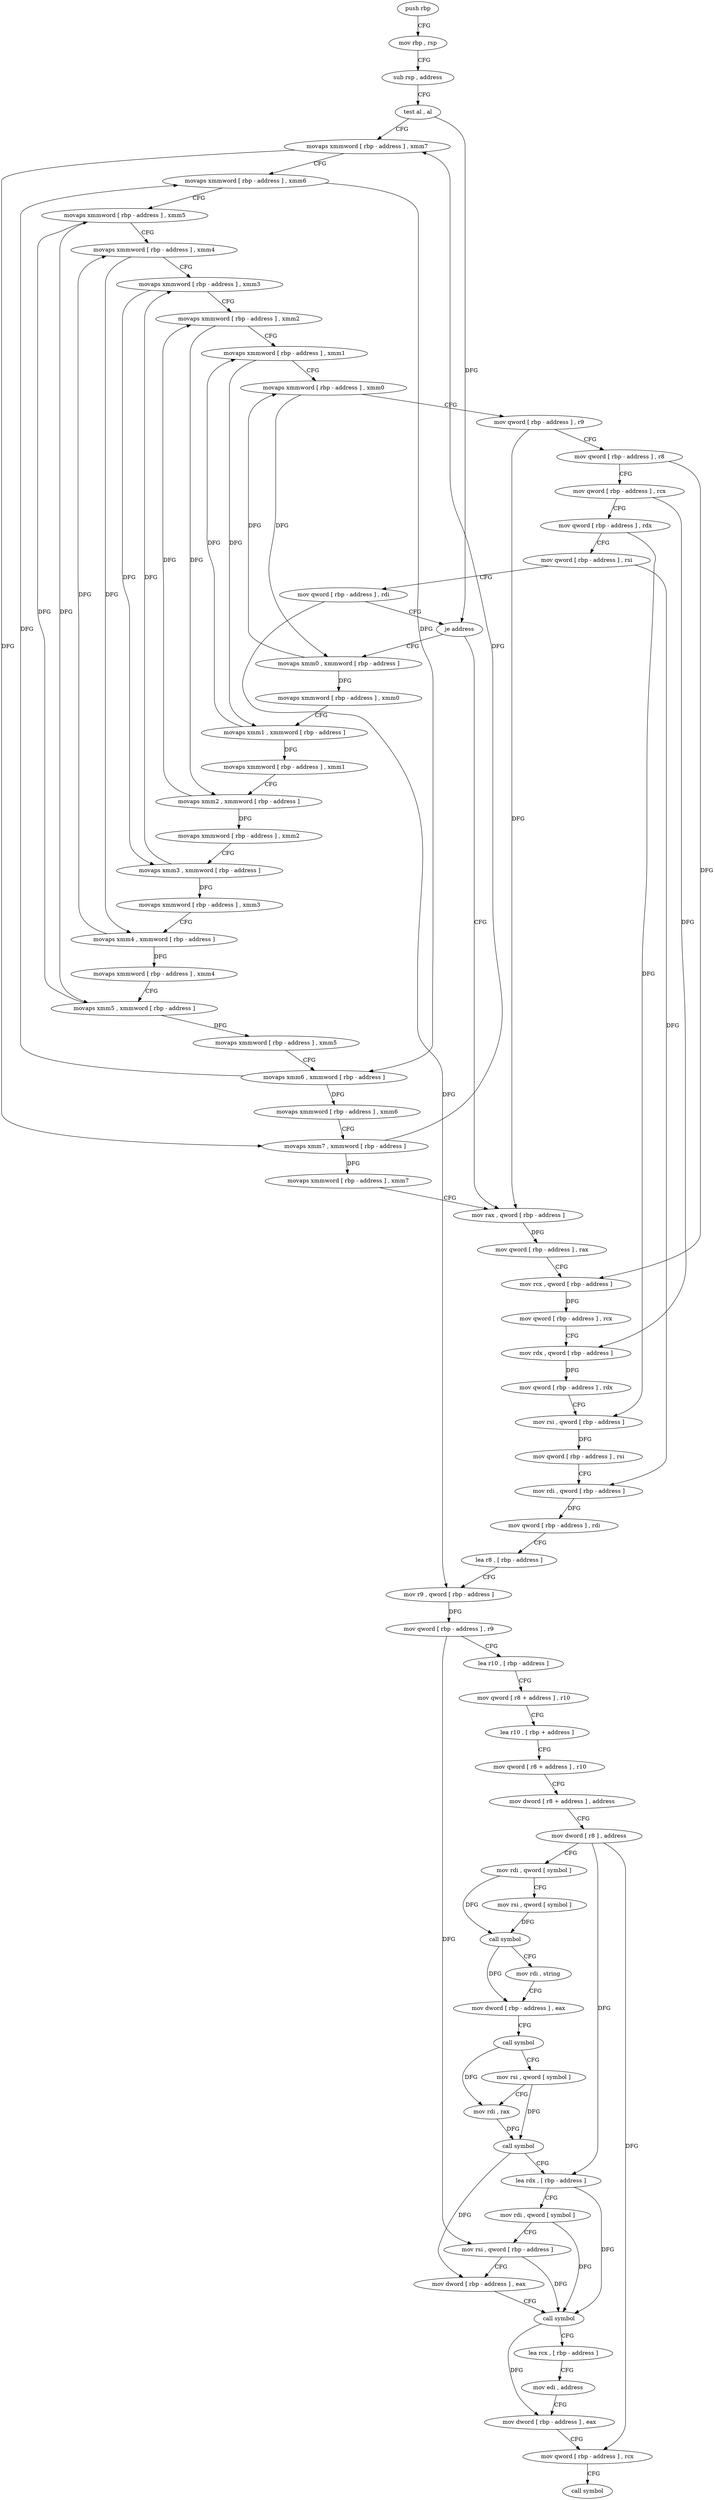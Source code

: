 digraph "func" {
"4214080" [label = "push rbp" ]
"4214081" [label = "mov rbp , rsp" ]
"4214084" [label = "sub rsp , address" ]
"4214091" [label = "test al , al" ]
"4214093" [label = "movaps xmmword [ rbp - address ] , xmm7" ]
"4214100" [label = "movaps xmmword [ rbp - address ] , xmm6" ]
"4214107" [label = "movaps xmmword [ rbp - address ] , xmm5" ]
"4214114" [label = "movaps xmmword [ rbp - address ] , xmm4" ]
"4214121" [label = "movaps xmmword [ rbp - address ] , xmm3" ]
"4214128" [label = "movaps xmmword [ rbp - address ] , xmm2" ]
"4214135" [label = "movaps xmmword [ rbp - address ] , xmm1" ]
"4214142" [label = "movaps xmmword [ rbp - address ] , xmm0" ]
"4214149" [label = "mov qword [ rbp - address ] , r9" ]
"4214156" [label = "mov qword [ rbp - address ] , r8" ]
"4214163" [label = "mov qword [ rbp - address ] , rcx" ]
"4214170" [label = "mov qword [ rbp - address ] , rdx" ]
"4214177" [label = "mov qword [ rbp - address ] , rsi" ]
"4214184" [label = "mov qword [ rbp - address ] , rdi" ]
"4214191" [label = "je address" ]
"4214291" [label = "mov rax , qword [ rbp - address ]" ]
"4214197" [label = "movaps xmm0 , xmmword [ rbp - address ]" ]
"4214298" [label = "mov qword [ rbp - address ] , rax" ]
"4214305" [label = "mov rcx , qword [ rbp - address ]" ]
"4214312" [label = "mov qword [ rbp - address ] , rcx" ]
"4214319" [label = "mov rdx , qword [ rbp - address ]" ]
"4214326" [label = "mov qword [ rbp - address ] , rdx" ]
"4214333" [label = "mov rsi , qword [ rbp - address ]" ]
"4214340" [label = "mov qword [ rbp - address ] , rsi" ]
"4214347" [label = "mov rdi , qword [ rbp - address ]" ]
"4214354" [label = "mov qword [ rbp - address ] , rdi" ]
"4214361" [label = "lea r8 , [ rbp - address ]" ]
"4214365" [label = "mov r9 , qword [ rbp - address ]" ]
"4214372" [label = "mov qword [ rbp - address ] , r9" ]
"4214376" [label = "lea r10 , [ rbp - address ]" ]
"4214383" [label = "mov qword [ r8 + address ] , r10" ]
"4214387" [label = "lea r10 , [ rbp + address ]" ]
"4214391" [label = "mov qword [ r8 + address ] , r10" ]
"4214395" [label = "mov dword [ r8 + address ] , address" ]
"4214403" [label = "mov dword [ r8 ] , address" ]
"4214410" [label = "mov rdi , qword [ symbol ]" ]
"4214418" [label = "mov rsi , qword [ symbol ]" ]
"4214426" [label = "call symbol" ]
"4214431" [label = "mov rdi , string" ]
"4214441" [label = "mov dword [ rbp - address ] , eax" ]
"4214447" [label = "call symbol" ]
"4214452" [label = "mov rsi , qword [ symbol ]" ]
"4214460" [label = "mov rdi , rax" ]
"4214463" [label = "call symbol" ]
"4214468" [label = "lea rdx , [ rbp - address ]" ]
"4214472" [label = "mov rdi , qword [ symbol ]" ]
"4214480" [label = "mov rsi , qword [ rbp - address ]" ]
"4214484" [label = "mov dword [ rbp - address ] , eax" ]
"4214490" [label = "call symbol" ]
"4214495" [label = "lea rcx , [ rbp - address ]" ]
"4214499" [label = "mov edi , address" ]
"4214504" [label = "mov dword [ rbp - address ] , eax" ]
"4214510" [label = "mov qword [ rbp - address ] , rcx" ]
"4214517" [label = "call symbol" ]
"4214204" [label = "movaps xmmword [ rbp - address ] , xmm0" ]
"4214211" [label = "movaps xmm1 , xmmword [ rbp - address ]" ]
"4214218" [label = "movaps xmmword [ rbp - address ] , xmm1" ]
"4214225" [label = "movaps xmm2 , xmmword [ rbp - address ]" ]
"4214232" [label = "movaps xmmword [ rbp - address ] , xmm2" ]
"4214236" [label = "movaps xmm3 , xmmword [ rbp - address ]" ]
"4214243" [label = "movaps xmmword [ rbp - address ] , xmm3" ]
"4214247" [label = "movaps xmm4 , xmmword [ rbp - address ]" ]
"4214254" [label = "movaps xmmword [ rbp - address ] , xmm4" ]
"4214258" [label = "movaps xmm5 , xmmword [ rbp - address ]" ]
"4214265" [label = "movaps xmmword [ rbp - address ] , xmm5" ]
"4214269" [label = "movaps xmm6 , xmmword [ rbp - address ]" ]
"4214276" [label = "movaps xmmword [ rbp - address ] , xmm6" ]
"4214280" [label = "movaps xmm7 , xmmword [ rbp - address ]" ]
"4214287" [label = "movaps xmmword [ rbp - address ] , xmm7" ]
"4214080" -> "4214081" [ label = "CFG" ]
"4214081" -> "4214084" [ label = "CFG" ]
"4214084" -> "4214091" [ label = "CFG" ]
"4214091" -> "4214093" [ label = "CFG" ]
"4214091" -> "4214191" [ label = "DFG" ]
"4214093" -> "4214100" [ label = "CFG" ]
"4214093" -> "4214280" [ label = "DFG" ]
"4214100" -> "4214107" [ label = "CFG" ]
"4214100" -> "4214269" [ label = "DFG" ]
"4214107" -> "4214114" [ label = "CFG" ]
"4214107" -> "4214258" [ label = "DFG" ]
"4214114" -> "4214121" [ label = "CFG" ]
"4214114" -> "4214247" [ label = "DFG" ]
"4214121" -> "4214128" [ label = "CFG" ]
"4214121" -> "4214236" [ label = "DFG" ]
"4214128" -> "4214135" [ label = "CFG" ]
"4214128" -> "4214225" [ label = "DFG" ]
"4214135" -> "4214142" [ label = "CFG" ]
"4214135" -> "4214211" [ label = "DFG" ]
"4214142" -> "4214149" [ label = "CFG" ]
"4214142" -> "4214197" [ label = "DFG" ]
"4214149" -> "4214156" [ label = "CFG" ]
"4214149" -> "4214291" [ label = "DFG" ]
"4214156" -> "4214163" [ label = "CFG" ]
"4214156" -> "4214305" [ label = "DFG" ]
"4214163" -> "4214170" [ label = "CFG" ]
"4214163" -> "4214319" [ label = "DFG" ]
"4214170" -> "4214177" [ label = "CFG" ]
"4214170" -> "4214333" [ label = "DFG" ]
"4214177" -> "4214184" [ label = "CFG" ]
"4214177" -> "4214347" [ label = "DFG" ]
"4214184" -> "4214191" [ label = "CFG" ]
"4214184" -> "4214365" [ label = "DFG" ]
"4214191" -> "4214291" [ label = "CFG" ]
"4214191" -> "4214197" [ label = "CFG" ]
"4214291" -> "4214298" [ label = "DFG" ]
"4214197" -> "4214204" [ label = "DFG" ]
"4214197" -> "4214142" [ label = "DFG" ]
"4214298" -> "4214305" [ label = "CFG" ]
"4214305" -> "4214312" [ label = "DFG" ]
"4214312" -> "4214319" [ label = "CFG" ]
"4214319" -> "4214326" [ label = "DFG" ]
"4214326" -> "4214333" [ label = "CFG" ]
"4214333" -> "4214340" [ label = "DFG" ]
"4214340" -> "4214347" [ label = "CFG" ]
"4214347" -> "4214354" [ label = "DFG" ]
"4214354" -> "4214361" [ label = "CFG" ]
"4214361" -> "4214365" [ label = "CFG" ]
"4214365" -> "4214372" [ label = "DFG" ]
"4214372" -> "4214376" [ label = "CFG" ]
"4214372" -> "4214480" [ label = "DFG" ]
"4214376" -> "4214383" [ label = "CFG" ]
"4214383" -> "4214387" [ label = "CFG" ]
"4214387" -> "4214391" [ label = "CFG" ]
"4214391" -> "4214395" [ label = "CFG" ]
"4214395" -> "4214403" [ label = "CFG" ]
"4214403" -> "4214410" [ label = "CFG" ]
"4214403" -> "4214468" [ label = "DFG" ]
"4214403" -> "4214510" [ label = "DFG" ]
"4214410" -> "4214418" [ label = "CFG" ]
"4214410" -> "4214426" [ label = "DFG" ]
"4214418" -> "4214426" [ label = "DFG" ]
"4214426" -> "4214431" [ label = "CFG" ]
"4214426" -> "4214441" [ label = "DFG" ]
"4214431" -> "4214441" [ label = "CFG" ]
"4214441" -> "4214447" [ label = "CFG" ]
"4214447" -> "4214452" [ label = "CFG" ]
"4214447" -> "4214460" [ label = "DFG" ]
"4214452" -> "4214460" [ label = "CFG" ]
"4214452" -> "4214463" [ label = "DFG" ]
"4214460" -> "4214463" [ label = "DFG" ]
"4214463" -> "4214468" [ label = "CFG" ]
"4214463" -> "4214484" [ label = "DFG" ]
"4214468" -> "4214472" [ label = "CFG" ]
"4214468" -> "4214490" [ label = "DFG" ]
"4214472" -> "4214480" [ label = "CFG" ]
"4214472" -> "4214490" [ label = "DFG" ]
"4214480" -> "4214484" [ label = "CFG" ]
"4214480" -> "4214490" [ label = "DFG" ]
"4214484" -> "4214490" [ label = "CFG" ]
"4214490" -> "4214495" [ label = "CFG" ]
"4214490" -> "4214504" [ label = "DFG" ]
"4214495" -> "4214499" [ label = "CFG" ]
"4214499" -> "4214504" [ label = "CFG" ]
"4214504" -> "4214510" [ label = "CFG" ]
"4214510" -> "4214517" [ label = "CFG" ]
"4214204" -> "4214211" [ label = "CFG" ]
"4214211" -> "4214218" [ label = "DFG" ]
"4214211" -> "4214135" [ label = "DFG" ]
"4214218" -> "4214225" [ label = "CFG" ]
"4214225" -> "4214232" [ label = "DFG" ]
"4214225" -> "4214128" [ label = "DFG" ]
"4214232" -> "4214236" [ label = "CFG" ]
"4214236" -> "4214243" [ label = "DFG" ]
"4214236" -> "4214121" [ label = "DFG" ]
"4214243" -> "4214247" [ label = "CFG" ]
"4214247" -> "4214254" [ label = "DFG" ]
"4214247" -> "4214114" [ label = "DFG" ]
"4214254" -> "4214258" [ label = "CFG" ]
"4214258" -> "4214265" [ label = "DFG" ]
"4214258" -> "4214107" [ label = "DFG" ]
"4214265" -> "4214269" [ label = "CFG" ]
"4214269" -> "4214276" [ label = "DFG" ]
"4214269" -> "4214100" [ label = "DFG" ]
"4214276" -> "4214280" [ label = "CFG" ]
"4214280" -> "4214287" [ label = "DFG" ]
"4214280" -> "4214093" [ label = "DFG" ]
"4214287" -> "4214291" [ label = "CFG" ]
}
